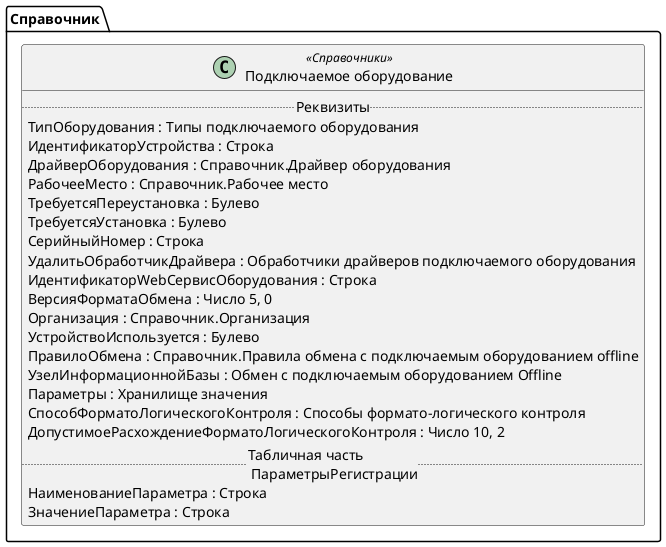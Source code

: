 ﻿@startuml ПодключаемоеОборудование
'!include templates.wsd
'..\include templates.wsd
class Справочник.ПодключаемоеОборудование as "Подключаемое оборудование" <<Справочники>>
{
..Реквизиты..
ТипОборудования : Типы подключаемого оборудования
ИдентификаторУстройства : Строка
ДрайверОборудования : Справочник.Драйвер оборудования
РабочееМесто : Справочник.Рабочее место
ТребуетсяПереустановка : Булево
ТребуетсяУстановка : Булево
СерийныйНомер : Строка
УдалитьОбработчикДрайвера : Обработчики драйверов подключаемого оборудования
ИдентификаторWebСервисОборудования : Строка
ВерсияФорматаОбмена : Число 5, 0
Организация : Справочник.Организация
УстройствоИспользуется : Булево
ПравилоОбмена : Справочник.Правила обмена с подключаемым оборудованием offline
УзелИнформационнойБазы : Обмен с подключаемым оборудованием Offline
Параметры : Хранилище значения
СпособФорматоЛогическогоКонтроля : Способы формато-логического контроля
ДопустимоеРасхождениеФорматоЛогическогоКонтроля : Число 10, 2
..Табличная часть \n ПараметрыРегистрации..
НаименованиеПараметра : Строка
ЗначениеПараметра : Строка
}
@enduml

